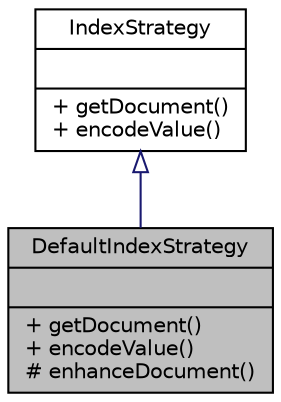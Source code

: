 digraph "DefaultIndexStrategy"
{
  edge [fontname="Helvetica",fontsize="10",labelfontname="Helvetica",labelfontsize="10"];
  node [fontname="Helvetica",fontsize="10",shape=record];
  Node0 [label="{DefaultIndexStrategy\n||+ getDocument()\l+ encodeValue()\l# enhanceDocument()\l}",height=0.2,width=0.4,color="black", fillcolor="grey75", style="filled", fontcolor="black"];
  Node1 -> Node0 [dir="back",color="midnightblue",fontsize="10",style="solid",arrowtail="onormal",fontname="Helvetica"];
  Node1 [label="{IndexStrategy\n||+ getDocument()\l+ encodeValue()\l}",height=0.2,width=0.4,color="black", fillcolor="white", style="filled",URL="$interfacewcmf_1_1lib_1_1search_1_1impl_1_1_index_strategy.html",tooltip="IndexStrategy defines the interface for indexing implementations. "];
}
